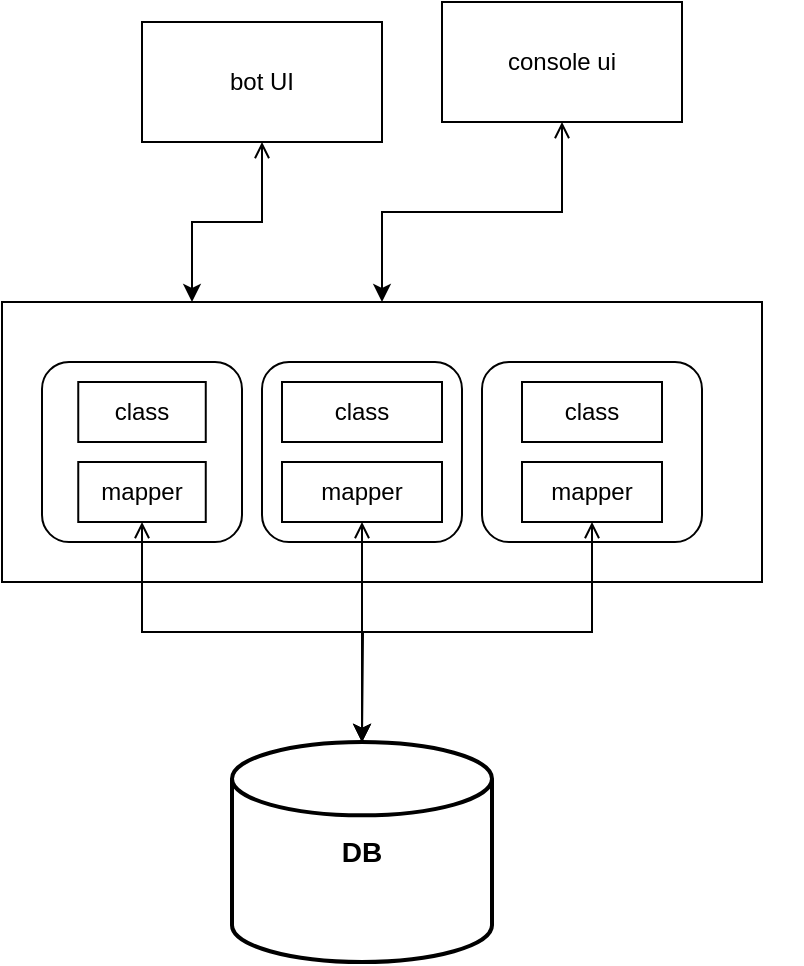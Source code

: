 <mxfile version="14.2.4" type="embed" pages="2">
    <diagram id="NA6SYBTtoj5cSSuoLxSi" name="Page-1">
        <mxGraphModel dx="668" dy="381" grid="1" gridSize="10" guides="1" tooltips="1" connect="1" arrows="1" fold="1" page="1" pageScale="1" pageWidth="1600" pageHeight="1200" math="0" shadow="0">
            <root>
                <mxCell id="0"/>
                <mxCell id="1" parent="0"/>
                <mxCell id="_omWU2YCRSud_Koi4YXB-36" value="" style="rounded=0;whiteSpace=wrap;html=1;" parent="1" vertex="1">
                    <mxGeometry x="10" y="170" width="380" height="140" as="geometry"/>
                </mxCell>
                <mxCell id="_omWU2YCRSud_Koi4YXB-37" style="edgeStyle=orthogonalEdgeStyle;rounded=0;orthogonalLoop=1;jettySize=auto;html=1;exitX=0.5;exitY=1;exitDx=0;exitDy=0;entryX=0.25;entryY=0;entryDx=0;entryDy=0;startArrow=open;startFill=0;" parent="1" source="_omWU2YCRSud_Koi4YXB-2" target="_omWU2YCRSud_Koi4YXB-36" edge="1">
                    <mxGeometry relative="1" as="geometry"/>
                </mxCell>
                <mxCell id="_omWU2YCRSud_Koi4YXB-2" value="bot UI" style="rounded=0;whiteSpace=wrap;html=1;" parent="1" vertex="1">
                    <mxGeometry x="80" y="30" width="120" height="60" as="geometry"/>
                </mxCell>
                <mxCell id="_omWU2YCRSud_Koi4YXB-38" style="edgeStyle=orthogonalEdgeStyle;rounded=0;orthogonalLoop=1;jettySize=auto;html=1;exitX=0.5;exitY=1;exitDx=0;exitDy=0;entryX=0.5;entryY=0;entryDx=0;entryDy=0;startArrow=open;startFill=0;" parent="1" source="_omWU2YCRSud_Koi4YXB-3" target="_omWU2YCRSud_Koi4YXB-36" edge="1">
                    <mxGeometry relative="1" as="geometry"/>
                </mxCell>
                <mxCell id="_omWU2YCRSud_Koi4YXB-3" value="console ui" style="rounded=0;whiteSpace=wrap;html=1;" parent="1" vertex="1">
                    <mxGeometry x="230" y="20" width="120" height="60" as="geometry"/>
                </mxCell>
                <mxCell id="_omWU2YCRSud_Koi4YXB-8" value="&lt;b&gt;&lt;font style=&quot;font-size: 14px&quot;&gt;DB&lt;/font&gt;&lt;/b&gt;" style="strokeWidth=2;html=1;shape=mxgraph.flowchart.database;whiteSpace=wrap;" parent="1" vertex="1">
                    <mxGeometry x="125" y="390" width="130" height="110" as="geometry"/>
                </mxCell>
                <mxCell id="_omWU2YCRSud_Koi4YXB-23" value="" style="group" parent="1" vertex="1" connectable="0">
                    <mxGeometry x="50" y="200" width="130" height="90" as="geometry"/>
                </mxCell>
                <mxCell id="_omWU2YCRSud_Koi4YXB-18" value="" style="rounded=1;whiteSpace=wrap;html=1;" parent="_omWU2YCRSud_Koi4YXB-23" vertex="1">
                    <mxGeometry x="-20" width="100" height="90" as="geometry"/>
                </mxCell>
                <mxCell id="_omWU2YCRSud_Koi4YXB-6" value="mapper" style="rounded=0;whiteSpace=wrap;html=1;" parent="_omWU2YCRSud_Koi4YXB-23" vertex="1">
                    <mxGeometry x="-1.87" y="50" width="63.75" height="30" as="geometry"/>
                </mxCell>
                <mxCell id="_omWU2YCRSud_Koi4YXB-14" value="class" style="rounded=0;whiteSpace=wrap;html=1;" parent="_omWU2YCRSud_Koi4YXB-23" vertex="1">
                    <mxGeometry x="-1.87" y="10" width="63.75" height="30" as="geometry"/>
                </mxCell>
                <mxCell id="_omWU2YCRSud_Koi4YXB-24" value="" style="group" parent="1" vertex="1" connectable="0">
                    <mxGeometry x="140" y="200" width="160" height="90" as="geometry"/>
                </mxCell>
                <mxCell id="_omWU2YCRSud_Koi4YXB-25" value="" style="rounded=1;whiteSpace=wrap;html=1;" parent="_omWU2YCRSud_Koi4YXB-24" vertex="1">
                    <mxGeometry width="100" height="90" as="geometry"/>
                </mxCell>
                <mxCell id="_omWU2YCRSud_Koi4YXB-26" value="mapper" style="rounded=0;whiteSpace=wrap;html=1;" parent="_omWU2YCRSud_Koi4YXB-24" vertex="1">
                    <mxGeometry x="10" y="50" width="80" height="30" as="geometry"/>
                </mxCell>
                <mxCell id="_omWU2YCRSud_Koi4YXB-27" value="class" style="rounded=0;whiteSpace=wrap;html=1;" parent="_omWU2YCRSud_Koi4YXB-24" vertex="1">
                    <mxGeometry x="10" y="10" width="80" height="30" as="geometry"/>
                </mxCell>
                <mxCell id="_omWU2YCRSud_Koi4YXB-28" value="" style="group" parent="1" vertex="1" connectable="0">
                    <mxGeometry x="250" y="200" width="160" height="90" as="geometry"/>
                </mxCell>
                <mxCell id="_omWU2YCRSud_Koi4YXB-29" value="" style="rounded=1;whiteSpace=wrap;html=1;" parent="_omWU2YCRSud_Koi4YXB-28" vertex="1">
                    <mxGeometry width="110" height="90" as="geometry"/>
                </mxCell>
                <mxCell id="_omWU2YCRSud_Koi4YXB-30" value="mapper" style="rounded=0;whiteSpace=wrap;html=1;" parent="_omWU2YCRSud_Koi4YXB-28" vertex="1">
                    <mxGeometry x="20" y="50" width="70" height="30" as="geometry"/>
                </mxCell>
                <mxCell id="_omWU2YCRSud_Koi4YXB-31" value="class" style="rounded=0;whiteSpace=wrap;html=1;" parent="_omWU2YCRSud_Koi4YXB-28" vertex="1">
                    <mxGeometry x="20" y="10" width="70" height="30" as="geometry"/>
                </mxCell>
                <mxCell id="_omWU2YCRSud_Koi4YXB-39" style="edgeStyle=orthogonalEdgeStyle;rounded=0;orthogonalLoop=1;jettySize=auto;html=1;exitX=0.5;exitY=1;exitDx=0;exitDy=0;entryX=0.5;entryY=0;entryDx=0;entryDy=0;entryPerimeter=0;startArrow=open;startFill=0;" parent="1" source="_omWU2YCRSud_Koi4YXB-6" target="_omWU2YCRSud_Koi4YXB-8" edge="1">
                    <mxGeometry relative="1" as="geometry"/>
                </mxCell>
                <mxCell id="_omWU2YCRSud_Koi4YXB-41" style="edgeStyle=orthogonalEdgeStyle;rounded=0;orthogonalLoop=1;jettySize=auto;html=1;exitX=0.5;exitY=1;exitDx=0;exitDy=0;entryX=0.5;entryY=0;entryDx=0;entryDy=0;entryPerimeter=0;startArrow=open;startFill=0;" parent="1" source="_omWU2YCRSud_Koi4YXB-26" target="_omWU2YCRSud_Koi4YXB-8" edge="1">
                    <mxGeometry relative="1" as="geometry"/>
                </mxCell>
                <mxCell id="_omWU2YCRSud_Koi4YXB-42" style="edgeStyle=orthogonalEdgeStyle;rounded=0;orthogonalLoop=1;jettySize=auto;html=1;exitX=0.5;exitY=1;exitDx=0;exitDy=0;startArrow=open;startFill=0;" parent="1" source="_omWU2YCRSud_Koi4YXB-30" edge="1">
                    <mxGeometry relative="1" as="geometry">
                        <mxPoint x="190" y="390" as="targetPoint"/>
                    </mxGeometry>
                </mxCell>
            </root>
        </mxGraphModel>
    </diagram>
    <diagram id="h-xg_mXguGphmlEH9WH7" name="команды">
        <mxGraphModel dx="668" dy="381" grid="1" gridSize="10" guides="1" tooltips="1" connect="1" arrows="1" fold="1" page="1" pageScale="1" pageWidth="850" pageHeight="1100" math="0" shadow="0">
            <root>
                <mxCell id="NZh7P8g-utqCw8Q0C4Fn-0"/>
                <mxCell id="NZh7P8g-utqCw8Q0C4Fn-1" parent="NZh7P8g-utqCw8Q0C4Fn-0"/>
                <mxCell id="NZh7P8g-utqCw8Q0C4Fn-2" value="-runserver" style="rounded=0;whiteSpace=wrap;html=1;" vertex="1" parent="NZh7P8g-utqCw8Q0C4Fn-1">
                    <mxGeometry x="10" y="10" width="120" height="30" as="geometry"/>
                </mxCell>
                <mxCell id="NZh7P8g-utqCw8Q0C4Fn-3" value="Команда для запуска в фоновом режиме" style="text;html=1;strokeColor=none;fillColor=none;align=center;verticalAlign=middle;whiteSpace=wrap;rounded=0;" vertex="1" parent="NZh7P8g-utqCw8Q0C4Fn-1">
                    <mxGeometry x="160" y="15" width="240" height="20" as="geometry"/>
                </mxCell>
            </root>
        </mxGraphModel>
    </diagram>
</mxfile>